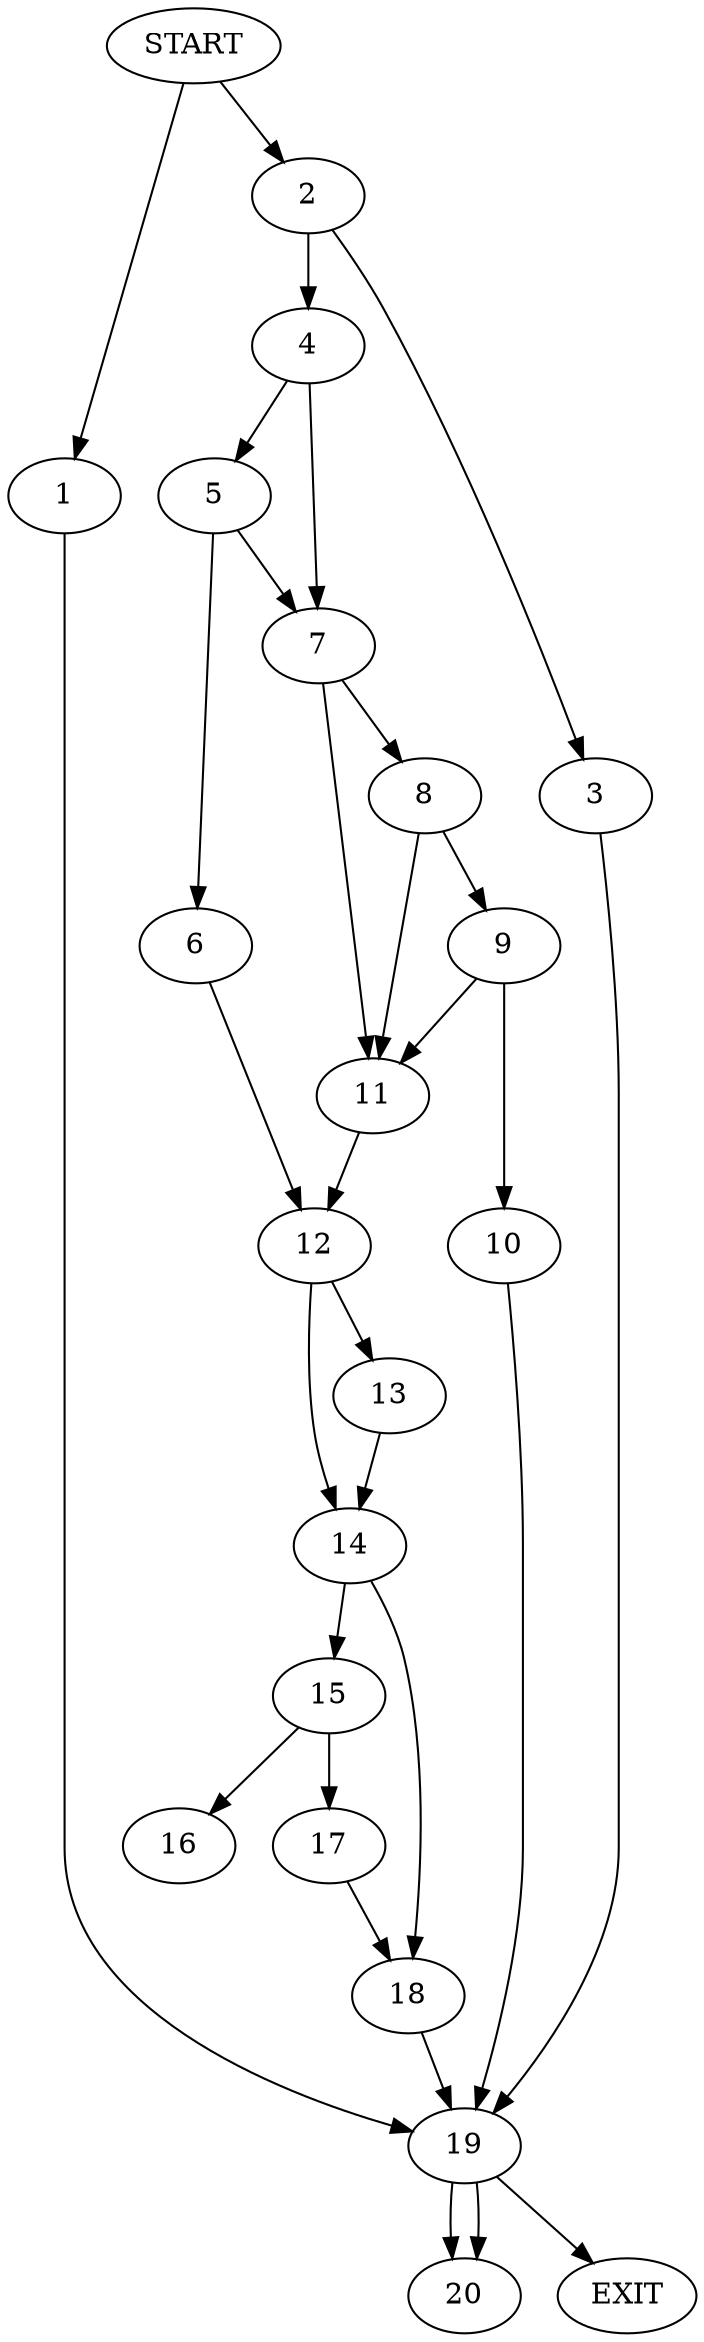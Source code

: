 digraph { 
0 [label="START"];
1;
2;
3;
4;
5;
6;
7;
8;
9;
10;
11;
12;
13;
14;
15;
16;
17;
18;
19;
20;
21[label="EXIT"];
0 -> 1;
0 -> 2;
1 -> 19;
2 -> 3;
2 -> 4;
3 -> 19;
4 -> 5;
4 -> 7;
5 -> 6;
5 -> 7;
6 -> 12;
7 -> 8;
7 -> 11;
8 -> 9;
8 -> 11;
9 -> 10;
9 -> 11;
10 -> 19;
11 -> 12;
12 -> 13;
12 -> 14;
13 -> 14;
14 -> 15;
14 -> 18;
15 -> 16;
15 -> 17;
17 -> 18;
18 -> 19;
19 -> 21;
19 -> 20;
19:s2 -> 20;
}